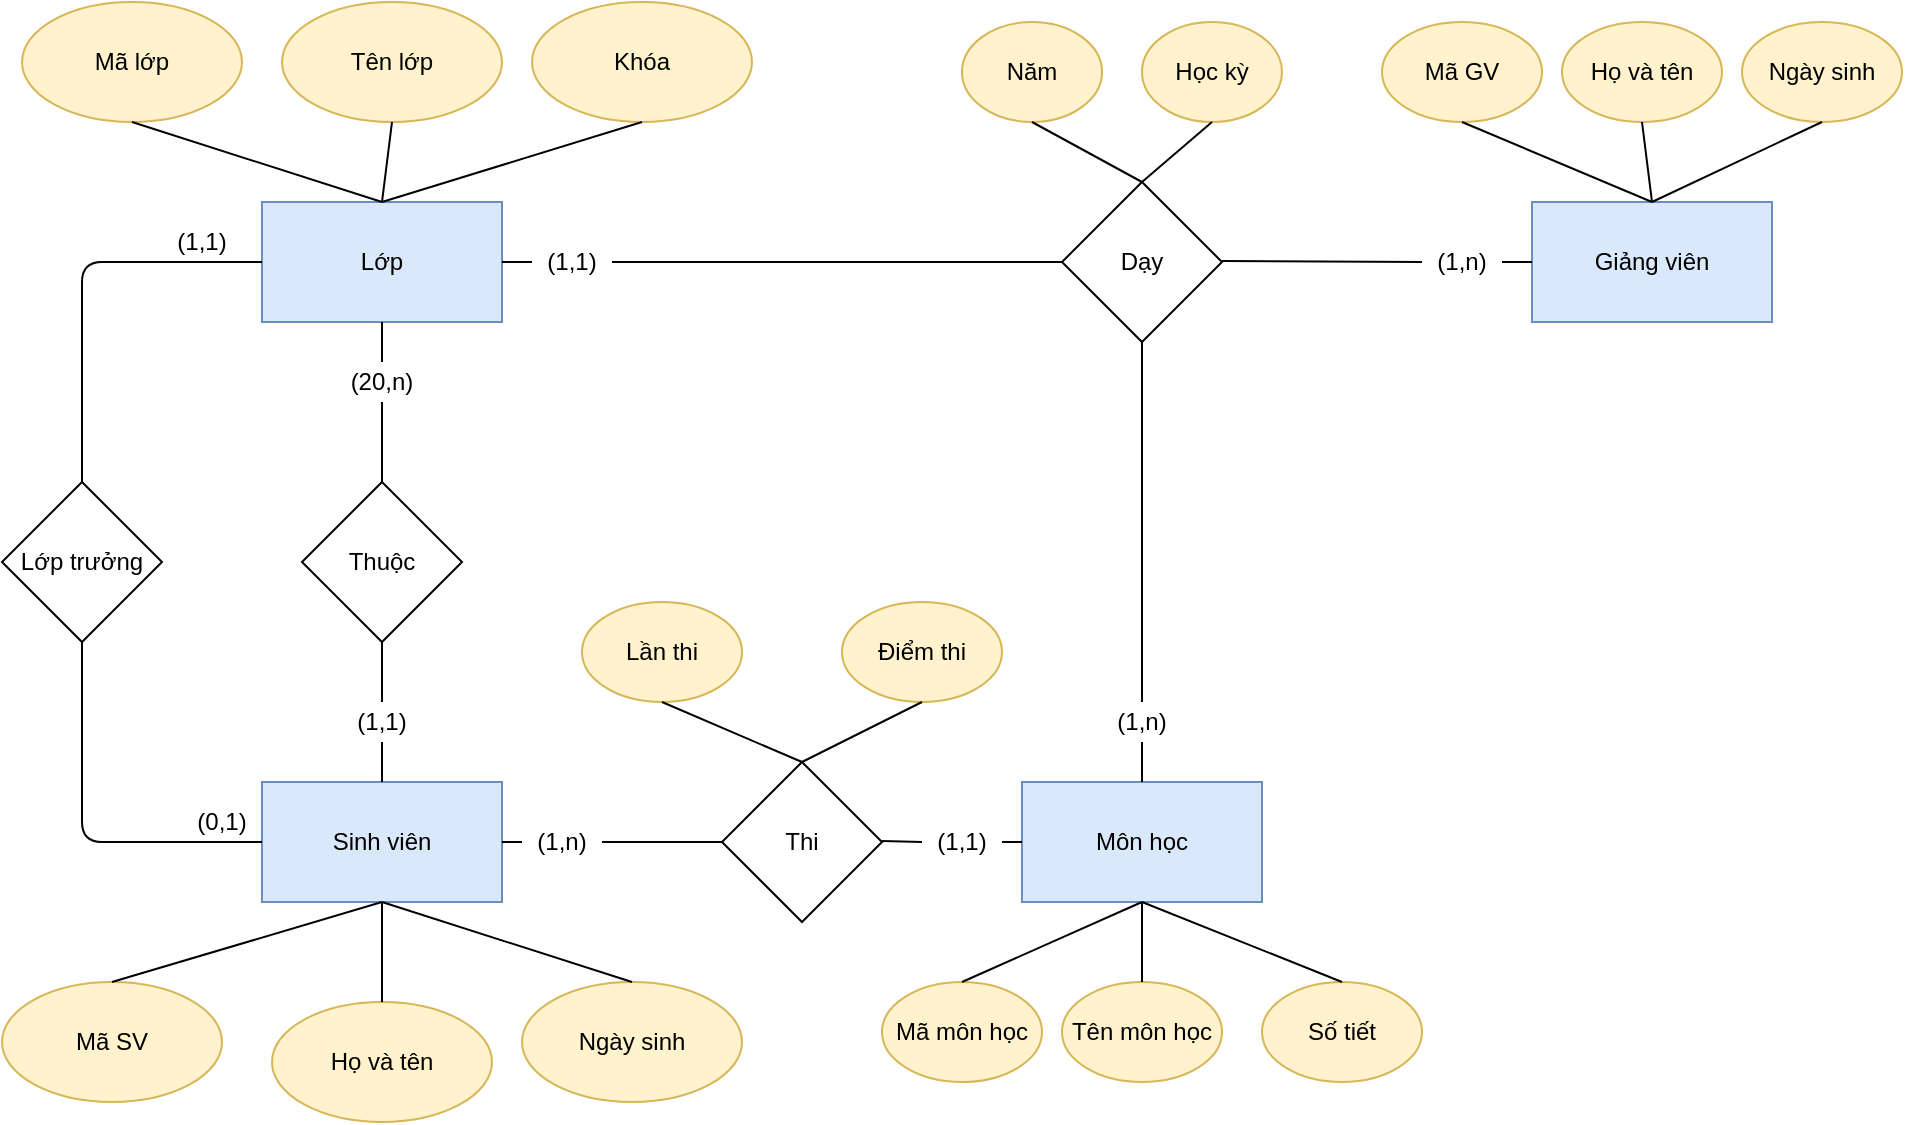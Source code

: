 <mxfile version="14.4.2" type="github">
  <diagram id="zeUrr2bmTQDtOX-3o3p2" name="Page-1">
    <mxGraphModel dx="1038" dy="580" grid="1" gridSize="10" guides="1" tooltips="1" connect="1" arrows="1" fold="1" page="1" pageScale="1" pageWidth="1100" pageHeight="850" math="0" shadow="0">
      <root>
        <mxCell id="0" />
        <mxCell id="1" parent="0" />
        <mxCell id="XGpEZq29i89sVaL7zDD6-1" value="Sinh viên" style="rounded=0;whiteSpace=wrap;html=1;fillColor=#dae8fc;strokeColor=#6c8ebf;" vertex="1" parent="1">
          <mxGeometry x="180" y="390" width="120" height="60" as="geometry" />
        </mxCell>
        <mxCell id="XGpEZq29i89sVaL7zDD6-2" value="Giảng viên" style="rounded=0;whiteSpace=wrap;html=1;fillColor=#dae8fc;strokeColor=#6c8ebf;" vertex="1" parent="1">
          <mxGeometry x="815" y="100" width="120" height="60" as="geometry" />
        </mxCell>
        <mxCell id="XGpEZq29i89sVaL7zDD6-4" value="Mã GV" style="ellipse;whiteSpace=wrap;html=1;fillColor=#fff2cc;strokeColor=#d6b656;" vertex="1" parent="1">
          <mxGeometry x="740" y="10" width="80" height="50" as="geometry" />
        </mxCell>
        <mxCell id="XGpEZq29i89sVaL7zDD6-5" value="Họ và tên" style="ellipse;whiteSpace=wrap;html=1;fillColor=#fff2cc;strokeColor=#d6b656;" vertex="1" parent="1">
          <mxGeometry x="830" y="10" width="80" height="50" as="geometry" />
        </mxCell>
        <mxCell id="XGpEZq29i89sVaL7zDD6-6" value="Ngày sinh" style="ellipse;whiteSpace=wrap;html=1;fillColor=#fff2cc;strokeColor=#d6b656;" vertex="1" parent="1">
          <mxGeometry x="920" y="10" width="80" height="50" as="geometry" />
        </mxCell>
        <mxCell id="XGpEZq29i89sVaL7zDD6-9" value="" style="endArrow=none;html=1;exitX=0.5;exitY=1;exitDx=0;exitDy=0;entryX=0.5;entryY=0;entryDx=0;entryDy=0;" edge="1" parent="1" source="XGpEZq29i89sVaL7zDD6-5" target="XGpEZq29i89sVaL7zDD6-2">
          <mxGeometry width="50" height="50" relative="1" as="geometry">
            <mxPoint x="820" y="200" as="sourcePoint" />
            <mxPoint x="870" y="150" as="targetPoint" />
          </mxGeometry>
        </mxCell>
        <mxCell id="XGpEZq29i89sVaL7zDD6-10" value="" style="endArrow=none;html=1;exitX=0.5;exitY=1;exitDx=0;exitDy=0;entryX=0.5;entryY=0;entryDx=0;entryDy=0;" edge="1" parent="1" source="XGpEZq29i89sVaL7zDD6-6" target="XGpEZq29i89sVaL7zDD6-2">
          <mxGeometry width="50" height="50" relative="1" as="geometry">
            <mxPoint x="880" y="210" as="sourcePoint" />
            <mxPoint x="870" y="120" as="targetPoint" />
          </mxGeometry>
        </mxCell>
        <mxCell id="XGpEZq29i89sVaL7zDD6-11" value="" style="endArrow=none;html=1;exitX=0.5;exitY=1;exitDx=0;exitDy=0;entryX=0.5;entryY=0;entryDx=0;entryDy=0;" edge="1" parent="1" source="XGpEZq29i89sVaL7zDD6-4" target="XGpEZq29i89sVaL7zDD6-2">
          <mxGeometry width="50" height="50" relative="1" as="geometry">
            <mxPoint x="860" y="200" as="sourcePoint" />
            <mxPoint x="860" y="110" as="targetPoint" />
          </mxGeometry>
        </mxCell>
        <mxCell id="XGpEZq29i89sVaL7zDD6-12" value="Lớp" style="rounded=0;whiteSpace=wrap;html=1;fillColor=#dae8fc;strokeColor=#6c8ebf;" vertex="1" parent="1">
          <mxGeometry x="180" y="100" width="120" height="60" as="geometry" />
        </mxCell>
        <mxCell id="XGpEZq29i89sVaL7zDD6-15" style="edgeStyle=orthogonalEdgeStyle;rounded=0;orthogonalLoop=1;jettySize=auto;html=1;entryX=0.5;entryY=1;entryDx=0;entryDy=0;strokeColor=none;" edge="1" parent="1" source="XGpEZq29i89sVaL7zDD6-13" target="XGpEZq29i89sVaL7zDD6-12">
          <mxGeometry relative="1" as="geometry" />
        </mxCell>
        <mxCell id="XGpEZq29i89sVaL7zDD6-13" value="Thuộc" style="rhombus;whiteSpace=wrap;html=1;" vertex="1" parent="1">
          <mxGeometry x="200" y="240" width="80" height="80" as="geometry" />
        </mxCell>
        <mxCell id="XGpEZq29i89sVaL7zDD6-14" value="" style="endArrow=none;html=1;exitX=0.5;exitY=0;exitDx=0;exitDy=0;entryX=0.5;entryY=1;entryDx=0;entryDy=0;" edge="1" parent="1" source="XGpEZq29i89sVaL7zDD6-63" target="XGpEZq29i89sVaL7zDD6-13">
          <mxGeometry width="50" height="50" relative="1" as="geometry">
            <mxPoint x="130" y="370" as="sourcePoint" />
            <mxPoint x="180" y="320" as="targetPoint" />
          </mxGeometry>
        </mxCell>
        <mxCell id="XGpEZq29i89sVaL7zDD6-16" value="" style="endArrow=none;html=1;exitX=0.5;exitY=0;exitDx=0;exitDy=0;" edge="1" parent="1" source="XGpEZq29i89sVaL7zDD6-65" target="XGpEZq29i89sVaL7zDD6-12">
          <mxGeometry width="50" height="50" relative="1" as="geometry">
            <mxPoint x="179.5" y="240" as="sourcePoint" />
            <mxPoint x="179.5" y="170" as="targetPoint" />
          </mxGeometry>
        </mxCell>
        <mxCell id="XGpEZq29i89sVaL7zDD6-17" value="Lớp trưởng" style="rhombus;whiteSpace=wrap;html=1;" vertex="1" parent="1">
          <mxGeometry x="50" y="240" width="80" height="80" as="geometry" />
        </mxCell>
        <mxCell id="XGpEZq29i89sVaL7zDD6-18" value="" style="endArrow=none;html=1;entryX=0;entryY=0.5;entryDx=0;entryDy=0;exitX=0.5;exitY=1;exitDx=0;exitDy=0;" edge="1" parent="1" source="XGpEZq29i89sVaL7zDD6-17" target="XGpEZq29i89sVaL7zDD6-1">
          <mxGeometry width="50" height="50" relative="1" as="geometry">
            <mxPoint x="90" y="470" as="sourcePoint" />
            <mxPoint x="150" y="410" as="targetPoint" />
            <Array as="points">
              <mxPoint x="90" y="420" />
            </Array>
          </mxGeometry>
        </mxCell>
        <mxCell id="XGpEZq29i89sVaL7zDD6-19" value="" style="endArrow=none;html=1;entryX=0.5;entryY=0;entryDx=0;entryDy=0;exitX=0;exitY=0.5;exitDx=0;exitDy=0;" edge="1" parent="1" source="XGpEZq29i89sVaL7zDD6-12" target="XGpEZq29i89sVaL7zDD6-17">
          <mxGeometry width="50" height="50" relative="1" as="geometry">
            <mxPoint x="90" y="110" as="sourcePoint" />
            <mxPoint x="180" y="210" as="targetPoint" />
            <Array as="points">
              <mxPoint x="90" y="130" />
              <mxPoint x="90" y="210" />
            </Array>
          </mxGeometry>
        </mxCell>
        <mxCell id="XGpEZq29i89sVaL7zDD6-20" value="Mã SV" style="ellipse;whiteSpace=wrap;html=1;fillColor=#fff2cc;strokeColor=#d6b656;" vertex="1" parent="1">
          <mxGeometry x="50" y="490" width="110" height="60" as="geometry" />
        </mxCell>
        <mxCell id="XGpEZq29i89sVaL7zDD6-21" value="Họ và tên" style="ellipse;whiteSpace=wrap;html=1;fillColor=#fff2cc;strokeColor=#d6b656;" vertex="1" parent="1">
          <mxGeometry x="185" y="500" width="110" height="60" as="geometry" />
        </mxCell>
        <mxCell id="XGpEZq29i89sVaL7zDD6-22" value="Ngày sinh" style="ellipse;whiteSpace=wrap;html=1;fillColor=#fff2cc;strokeColor=#d6b656;" vertex="1" parent="1">
          <mxGeometry x="310" y="490" width="110" height="60" as="geometry" />
        </mxCell>
        <mxCell id="XGpEZq29i89sVaL7zDD6-23" value="" style="endArrow=none;html=1;exitX=0.5;exitY=0;exitDx=0;exitDy=0;entryX=0.5;entryY=1;entryDx=0;entryDy=0;" edge="1" parent="1" source="XGpEZq29i89sVaL7zDD6-21" target="XGpEZq29i89sVaL7zDD6-1">
          <mxGeometry width="50" height="50" relative="1" as="geometry">
            <mxPoint x="190" y="500" as="sourcePoint" />
            <mxPoint x="237.143" y="460" as="targetPoint" />
          </mxGeometry>
        </mxCell>
        <mxCell id="XGpEZq29i89sVaL7zDD6-24" value="" style="endArrow=none;html=1;exitX=0.5;exitY=0;exitDx=0;exitDy=0;entryX=0.5;entryY=1;entryDx=0;entryDy=0;" edge="1" parent="1" source="XGpEZq29i89sVaL7zDD6-22" target="XGpEZq29i89sVaL7zDD6-1">
          <mxGeometry width="50" height="50" relative="1" as="geometry">
            <mxPoint x="250" y="510" as="sourcePoint" />
            <mxPoint x="235" y="460" as="targetPoint" />
          </mxGeometry>
        </mxCell>
        <mxCell id="XGpEZq29i89sVaL7zDD6-25" value="" style="endArrow=none;html=1;exitX=0.5;exitY=0;exitDx=0;exitDy=0;entryX=0.5;entryY=1;entryDx=0;entryDy=0;" edge="1" parent="1" source="XGpEZq29i89sVaL7zDD6-20" target="XGpEZq29i89sVaL7zDD6-1">
          <mxGeometry width="50" height="50" relative="1" as="geometry">
            <mxPoint x="230" y="500" as="sourcePoint" />
            <mxPoint x="235" y="460" as="targetPoint" />
          </mxGeometry>
        </mxCell>
        <mxCell id="XGpEZq29i89sVaL7zDD6-26" value="Mã lớp" style="ellipse;whiteSpace=wrap;html=1;fillColor=#fff2cc;strokeColor=#d6b656;" vertex="1" parent="1">
          <mxGeometry x="60" width="110" height="60" as="geometry" />
        </mxCell>
        <mxCell id="XGpEZq29i89sVaL7zDD6-27" value="Tên lớp" style="ellipse;whiteSpace=wrap;html=1;fillColor=#fff2cc;strokeColor=#d6b656;" vertex="1" parent="1">
          <mxGeometry x="190" width="110" height="60" as="geometry" />
        </mxCell>
        <mxCell id="XGpEZq29i89sVaL7zDD6-28" value="Khóa" style="ellipse;whiteSpace=wrap;html=1;fillColor=#fff2cc;strokeColor=#d6b656;" vertex="1" parent="1">
          <mxGeometry x="315" width="110" height="60" as="geometry" />
        </mxCell>
        <mxCell id="XGpEZq29i89sVaL7zDD6-29" value="" style="endArrow=none;html=1;entryX=0.5;entryY=1;entryDx=0;entryDy=0;exitX=0.5;exitY=0;exitDx=0;exitDy=0;" edge="1" parent="1" source="XGpEZq29i89sVaL7zDD6-12" target="XGpEZq29i89sVaL7zDD6-28">
          <mxGeometry width="50" height="50" relative="1" as="geometry">
            <mxPoint x="230" y="80" as="sourcePoint" />
            <mxPoint x="290" y="50" as="targetPoint" />
          </mxGeometry>
        </mxCell>
        <mxCell id="XGpEZq29i89sVaL7zDD6-30" value="" style="endArrow=none;html=1;entryX=0.5;entryY=1;entryDx=0;entryDy=0;exitX=0.5;exitY=0;exitDx=0;exitDy=0;" edge="1" parent="1" source="XGpEZq29i89sVaL7zDD6-12" target="XGpEZq29i89sVaL7zDD6-26">
          <mxGeometry width="50" height="50" relative="1" as="geometry">
            <mxPoint y="110" as="sourcePoint" />
            <mxPoint x="130" y="70" as="targetPoint" />
          </mxGeometry>
        </mxCell>
        <mxCell id="XGpEZq29i89sVaL7zDD6-31" value="" style="endArrow=none;html=1;entryX=0.5;entryY=1;entryDx=0;entryDy=0;" edge="1" parent="1" target="XGpEZq29i89sVaL7zDD6-27">
          <mxGeometry width="50" height="50" relative="1" as="geometry">
            <mxPoint x="240" y="100" as="sourcePoint" />
            <mxPoint x="125" y="70" as="targetPoint" />
          </mxGeometry>
        </mxCell>
        <mxCell id="XGpEZq29i89sVaL7zDD6-32" value="Môn học" style="rounded=0;whiteSpace=wrap;html=1;fillColor=#dae8fc;strokeColor=#6c8ebf;" vertex="1" parent="1">
          <mxGeometry x="560" y="390" width="120" height="60" as="geometry" />
        </mxCell>
        <mxCell id="XGpEZq29i89sVaL7zDD6-33" value="Mã môn học" style="ellipse;whiteSpace=wrap;html=1;fillColor=#fff2cc;strokeColor=#d6b656;" vertex="1" parent="1">
          <mxGeometry x="490" y="490" width="80" height="50" as="geometry" />
        </mxCell>
        <mxCell id="XGpEZq29i89sVaL7zDD6-34" value="Tên môn học" style="ellipse;whiteSpace=wrap;html=1;fillColor=#fff2cc;strokeColor=#d6b656;" vertex="1" parent="1">
          <mxGeometry x="580" y="490" width="80" height="50" as="geometry" />
        </mxCell>
        <mxCell id="XGpEZq29i89sVaL7zDD6-35" value="Số tiết" style="ellipse;whiteSpace=wrap;html=1;fillColor=#fff2cc;strokeColor=#d6b656;" vertex="1" parent="1">
          <mxGeometry x="680" y="490" width="80" height="50" as="geometry" />
        </mxCell>
        <mxCell id="XGpEZq29i89sVaL7zDD6-36" value="" style="endArrow=none;html=1;exitX=0.5;exitY=0;exitDx=0;exitDy=0;entryX=0.5;entryY=1;entryDx=0;entryDy=0;" edge="1" parent="1" source="XGpEZq29i89sVaL7zDD6-34" target="XGpEZq29i89sVaL7zDD6-32">
          <mxGeometry width="50" height="50" relative="1" as="geometry">
            <mxPoint x="625" y="480" as="sourcePoint" />
            <mxPoint x="625" y="460" as="targetPoint" />
          </mxGeometry>
        </mxCell>
        <mxCell id="XGpEZq29i89sVaL7zDD6-37" value="" style="endArrow=none;html=1;exitX=0.5;exitY=0;exitDx=0;exitDy=0;entryX=0.5;entryY=1;entryDx=0;entryDy=0;" edge="1" parent="1" source="XGpEZq29i89sVaL7zDD6-35" target="XGpEZq29i89sVaL7zDD6-32">
          <mxGeometry width="50" height="50" relative="1" as="geometry">
            <mxPoint x="595" y="500" as="sourcePoint" />
            <mxPoint x="635" y="460" as="targetPoint" />
          </mxGeometry>
        </mxCell>
        <mxCell id="XGpEZq29i89sVaL7zDD6-38" value="" style="endArrow=none;html=1;exitX=0.5;exitY=0;exitDx=0;exitDy=0;entryX=0.5;entryY=1;entryDx=0;entryDy=0;" edge="1" parent="1" source="XGpEZq29i89sVaL7zDD6-33" target="XGpEZq29i89sVaL7zDD6-32">
          <mxGeometry width="50" height="50" relative="1" as="geometry">
            <mxPoint x="575" y="490" as="sourcePoint" />
            <mxPoint x="575" y="400" as="targetPoint" />
          </mxGeometry>
        </mxCell>
        <mxCell id="XGpEZq29i89sVaL7zDD6-39" value="Dạy" style="rhombus;whiteSpace=wrap;html=1;" vertex="1" parent="1">
          <mxGeometry x="580" y="90" width="80" height="80" as="geometry" />
        </mxCell>
        <mxCell id="XGpEZq29i89sVaL7zDD6-40" value="" style="endArrow=none;html=1;entryX=0;entryY=0.5;entryDx=0;entryDy=0;" edge="1" parent="1" source="XGpEZq29i89sVaL7zDD6-53" target="XGpEZq29i89sVaL7zDD6-39">
          <mxGeometry width="50" height="50" relative="1" as="geometry">
            <mxPoint x="510" y="180" as="sourcePoint" />
            <mxPoint x="560" y="130" as="targetPoint" />
          </mxGeometry>
        </mxCell>
        <mxCell id="XGpEZq29i89sVaL7zDD6-41" value="" style="endArrow=none;html=1;entryX=0.5;entryY=1;entryDx=0;entryDy=0;" edge="1" parent="1" source="XGpEZq29i89sVaL7zDD6-77" target="XGpEZq29i89sVaL7zDD6-39">
          <mxGeometry width="50" height="50" relative="1" as="geometry">
            <mxPoint x="550" y="320" as="sourcePoint" />
            <mxPoint x="600" y="180" as="targetPoint" />
          </mxGeometry>
        </mxCell>
        <mxCell id="XGpEZq29i89sVaL7zDD6-42" value="" style="endArrow=none;html=1;entryX=0;entryY=0.5;entryDx=0;entryDy=0;" edge="1" parent="1" source="XGpEZq29i89sVaL7zDD6-51" target="XGpEZq29i89sVaL7zDD6-2">
          <mxGeometry width="50" height="50" relative="1" as="geometry">
            <mxPoint x="660" y="129.5" as="sourcePoint" />
            <mxPoint x="810" y="130" as="targetPoint" />
          </mxGeometry>
        </mxCell>
        <mxCell id="XGpEZq29i89sVaL7zDD6-43" value="Năm" style="ellipse;whiteSpace=wrap;html=1;fillColor=#fff2cc;strokeColor=#d6b656;" vertex="1" parent="1">
          <mxGeometry x="530" y="10" width="70" height="50" as="geometry" />
        </mxCell>
        <mxCell id="XGpEZq29i89sVaL7zDD6-44" value="Học kỳ" style="ellipse;whiteSpace=wrap;html=1;fillColor=#fff2cc;strokeColor=#d6b656;" vertex="1" parent="1">
          <mxGeometry x="620" y="10" width="70" height="50" as="geometry" />
        </mxCell>
        <mxCell id="XGpEZq29i89sVaL7zDD6-45" value="" style="endArrow=none;html=1;exitX=0.5;exitY=1;exitDx=0;exitDy=0;entryX=0.5;entryY=0;entryDx=0;entryDy=0;" edge="1" parent="1" source="XGpEZq29i89sVaL7zDD6-43" target="XGpEZq29i89sVaL7zDD6-39">
          <mxGeometry width="50" height="50" relative="1" as="geometry">
            <mxPoint x="500" y="100" as="sourcePoint" />
            <mxPoint x="610" y="130" as="targetPoint" />
          </mxGeometry>
        </mxCell>
        <mxCell id="XGpEZq29i89sVaL7zDD6-46" value="" style="endArrow=none;html=1;exitX=0.5;exitY=1;exitDx=0;exitDy=0;entryX=0.5;entryY=0;entryDx=0;entryDy=0;" edge="1" parent="1" source="XGpEZq29i89sVaL7zDD6-44" target="XGpEZq29i89sVaL7zDD6-39">
          <mxGeometry width="50" height="50" relative="1" as="geometry">
            <mxPoint x="555" y="75" as="sourcePoint" />
            <mxPoint x="630" y="100" as="targetPoint" />
          </mxGeometry>
        </mxCell>
        <mxCell id="XGpEZq29i89sVaL7zDD6-51" value="(1,n)" style="text;html=1;strokeColor=none;fillColor=none;align=center;verticalAlign=middle;whiteSpace=wrap;rounded=0;" vertex="1" parent="1">
          <mxGeometry x="760" y="120" width="40" height="20" as="geometry" />
        </mxCell>
        <mxCell id="XGpEZq29i89sVaL7zDD6-52" value="" style="endArrow=none;html=1;entryX=0;entryY=0.5;entryDx=0;entryDy=0;" edge="1" parent="1" target="XGpEZq29i89sVaL7zDD6-51">
          <mxGeometry width="50" height="50" relative="1" as="geometry">
            <mxPoint x="660" y="129.5" as="sourcePoint" />
            <mxPoint x="815" y="130" as="targetPoint" />
          </mxGeometry>
        </mxCell>
        <mxCell id="XGpEZq29i89sVaL7zDD6-53" value="(1,1)" style="text;html=1;strokeColor=none;fillColor=none;align=center;verticalAlign=middle;whiteSpace=wrap;rounded=0;" vertex="1" parent="1">
          <mxGeometry x="315" y="120" width="40" height="20" as="geometry" />
        </mxCell>
        <mxCell id="XGpEZq29i89sVaL7zDD6-54" value="" style="endArrow=none;html=1;entryX=0;entryY=0.5;entryDx=0;entryDy=0;" edge="1" parent="1" source="XGpEZq29i89sVaL7zDD6-12" target="XGpEZq29i89sVaL7zDD6-53">
          <mxGeometry width="50" height="50" relative="1" as="geometry">
            <mxPoint x="300" y="130" as="sourcePoint" />
            <mxPoint x="580" y="130" as="targetPoint" />
          </mxGeometry>
        </mxCell>
        <mxCell id="XGpEZq29i89sVaL7zDD6-55" value="Thi" style="rhombus;whiteSpace=wrap;html=1;" vertex="1" parent="1">
          <mxGeometry x="410" y="380" width="80" height="80" as="geometry" />
        </mxCell>
        <mxCell id="XGpEZq29i89sVaL7zDD6-56" value="" style="endArrow=none;html=1;exitX=1;exitY=0.5;exitDx=0;exitDy=0;entryX=0;entryY=0.5;entryDx=0;entryDy=0;" edge="1" parent="1" source="XGpEZq29i89sVaL7zDD6-67" target="XGpEZq29i89sVaL7zDD6-55">
          <mxGeometry width="50" height="50" relative="1" as="geometry">
            <mxPoint x="340" y="470" as="sourcePoint" />
            <mxPoint x="340" y="400" as="targetPoint" />
          </mxGeometry>
        </mxCell>
        <mxCell id="XGpEZq29i89sVaL7zDD6-57" value="" style="endArrow=none;html=1;exitX=1;exitY=0.5;exitDx=0;exitDy=0;entryX=0;entryY=0.5;entryDx=0;entryDy=0;" edge="1" parent="1" source="XGpEZq29i89sVaL7zDD6-69" target="XGpEZq29i89sVaL7zDD6-32">
          <mxGeometry width="50" height="50" relative="1" as="geometry">
            <mxPoint x="490" y="419.5" as="sourcePoint" />
            <mxPoint x="560" y="420" as="targetPoint" />
          </mxGeometry>
        </mxCell>
        <mxCell id="XGpEZq29i89sVaL7zDD6-59" value="Lần thi" style="ellipse;whiteSpace=wrap;html=1;fillColor=#fff2cc;strokeColor=#d6b656;" vertex="1" parent="1">
          <mxGeometry x="340" y="300" width="80" height="50" as="geometry" />
        </mxCell>
        <mxCell id="XGpEZq29i89sVaL7zDD6-60" value="Điểm thi" style="ellipse;whiteSpace=wrap;html=1;fillColor=#fff2cc;strokeColor=#d6b656;" vertex="1" parent="1">
          <mxGeometry x="470" y="300" width="80" height="50" as="geometry" />
        </mxCell>
        <mxCell id="XGpEZq29i89sVaL7zDD6-61" value="" style="endArrow=none;html=1;exitX=0.5;exitY=1;exitDx=0;exitDy=0;entryX=0.5;entryY=0;entryDx=0;entryDy=0;" edge="1" parent="1" source="XGpEZq29i89sVaL7zDD6-59" target="XGpEZq29i89sVaL7zDD6-55">
          <mxGeometry width="50" height="50" relative="1" as="geometry">
            <mxPoint x="340" y="389" as="sourcePoint" />
            <mxPoint x="450" y="389" as="targetPoint" />
          </mxGeometry>
        </mxCell>
        <mxCell id="XGpEZq29i89sVaL7zDD6-62" value="" style="endArrow=none;html=1;exitX=0.5;exitY=1;exitDx=0;exitDy=0;entryX=0.5;entryY=0;entryDx=0;entryDy=0;" edge="1" parent="1" source="XGpEZq29i89sVaL7zDD6-60" target="XGpEZq29i89sVaL7zDD6-55">
          <mxGeometry width="50" height="50" relative="1" as="geometry">
            <mxPoint x="475" y="360" as="sourcePoint" />
            <mxPoint x="545" y="390" as="targetPoint" />
          </mxGeometry>
        </mxCell>
        <mxCell id="XGpEZq29i89sVaL7zDD6-63" value="(1,1)" style="text;html=1;strokeColor=none;fillColor=none;align=center;verticalAlign=middle;whiteSpace=wrap;rounded=0;" vertex="1" parent="1">
          <mxGeometry x="220" y="350" width="40" height="20" as="geometry" />
        </mxCell>
        <mxCell id="XGpEZq29i89sVaL7zDD6-64" value="" style="endArrow=none;html=1;exitX=0.5;exitY=0;exitDx=0;exitDy=0;entryX=0.5;entryY=1;entryDx=0;entryDy=0;" edge="1" parent="1" source="XGpEZq29i89sVaL7zDD6-1" target="XGpEZq29i89sVaL7zDD6-63">
          <mxGeometry width="50" height="50" relative="1" as="geometry">
            <mxPoint x="240" y="390" as="sourcePoint" />
            <mxPoint x="240" y="320" as="targetPoint" />
          </mxGeometry>
        </mxCell>
        <mxCell id="XGpEZq29i89sVaL7zDD6-65" value="(20,n)" style="text;html=1;strokeColor=none;fillColor=none;align=center;verticalAlign=middle;whiteSpace=wrap;rounded=0;" vertex="1" parent="1">
          <mxGeometry x="220" y="180" width="40" height="20" as="geometry" />
        </mxCell>
        <mxCell id="XGpEZq29i89sVaL7zDD6-66" value="" style="endArrow=none;html=1;exitX=0.5;exitY=0;exitDx=0;exitDy=0;" edge="1" parent="1" source="XGpEZq29i89sVaL7zDD6-13" target="XGpEZq29i89sVaL7zDD6-65">
          <mxGeometry width="50" height="50" relative="1" as="geometry">
            <mxPoint x="240" y="240" as="sourcePoint" />
            <mxPoint x="240" y="160" as="targetPoint" />
          </mxGeometry>
        </mxCell>
        <mxCell id="XGpEZq29i89sVaL7zDD6-67" value="(1,n)" style="text;html=1;strokeColor=none;fillColor=none;align=center;verticalAlign=middle;whiteSpace=wrap;rounded=0;" vertex="1" parent="1">
          <mxGeometry x="310" y="410" width="40" height="20" as="geometry" />
        </mxCell>
        <mxCell id="XGpEZq29i89sVaL7zDD6-68" value="" style="endArrow=none;html=1;exitX=1;exitY=0.5;exitDx=0;exitDy=0;entryX=0;entryY=0.5;entryDx=0;entryDy=0;" edge="1" parent="1" source="XGpEZq29i89sVaL7zDD6-1" target="XGpEZq29i89sVaL7zDD6-67">
          <mxGeometry width="50" height="50" relative="1" as="geometry">
            <mxPoint x="300" y="420" as="sourcePoint" />
            <mxPoint x="410" y="420" as="targetPoint" />
          </mxGeometry>
        </mxCell>
        <mxCell id="XGpEZq29i89sVaL7zDD6-69" value="(1,1)" style="text;html=1;strokeColor=none;fillColor=none;align=center;verticalAlign=middle;whiteSpace=wrap;rounded=0;" vertex="1" parent="1">
          <mxGeometry x="510" y="410" width="40" height="20" as="geometry" />
        </mxCell>
        <mxCell id="XGpEZq29i89sVaL7zDD6-70" value="" style="endArrow=none;html=1;exitX=1;exitY=0.5;exitDx=0;exitDy=0;entryX=0;entryY=0.5;entryDx=0;entryDy=0;" edge="1" parent="1" target="XGpEZq29i89sVaL7zDD6-69">
          <mxGeometry width="50" height="50" relative="1" as="geometry">
            <mxPoint x="490" y="419.5" as="sourcePoint" />
            <mxPoint x="560" y="420" as="targetPoint" />
          </mxGeometry>
        </mxCell>
        <mxCell id="XGpEZq29i89sVaL7zDD6-71" value="(0,1)" style="text;html=1;strokeColor=none;fillColor=none;align=center;verticalAlign=middle;whiteSpace=wrap;rounded=0;" vertex="1" parent="1">
          <mxGeometry x="140" y="400" width="40" height="20" as="geometry" />
        </mxCell>
        <mxCell id="XGpEZq29i89sVaL7zDD6-75" value="(1,1)" style="text;html=1;strokeColor=none;fillColor=none;align=center;verticalAlign=middle;whiteSpace=wrap;rounded=0;" vertex="1" parent="1">
          <mxGeometry x="130" y="110" width="40" height="20" as="geometry" />
        </mxCell>
        <mxCell id="XGpEZq29i89sVaL7zDD6-77" value="(1,n)" style="text;html=1;strokeColor=none;fillColor=none;align=center;verticalAlign=middle;whiteSpace=wrap;rounded=0;" vertex="1" parent="1">
          <mxGeometry x="600" y="350" width="40" height="20" as="geometry" />
        </mxCell>
        <mxCell id="XGpEZq29i89sVaL7zDD6-78" value="" style="endArrow=none;html=1;entryX=0.5;entryY=1;entryDx=0;entryDy=0;" edge="1" parent="1" source="XGpEZq29i89sVaL7zDD6-32" target="XGpEZq29i89sVaL7zDD6-77">
          <mxGeometry width="50" height="50" relative="1" as="geometry">
            <mxPoint x="620" y="390" as="sourcePoint" />
            <mxPoint x="620" y="170" as="targetPoint" />
          </mxGeometry>
        </mxCell>
      </root>
    </mxGraphModel>
  </diagram>
</mxfile>
